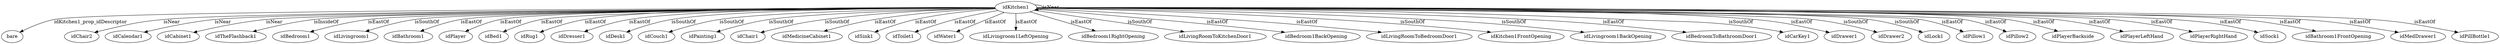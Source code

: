 digraph  {
idKitchen1 [node_type=entity_node];
bare [node_type=property_node];
idChair2 [node_type=entity_node];
idCalendar1 [node_type=entity_node];
idCabinet1 [node_type=entity_node];
idTheFlashback1 [node_type=entity_node];
idBedroom1 [node_type=entity_node];
idLivingroom1 [node_type=entity_node];
idBathroom1 [node_type=entity_node];
idPlayer [node_type=entity_node];
idBed1 [node_type=entity_node];
idRug1 [node_type=entity_node];
idDresser1 [node_type=entity_node];
idDesk1 [node_type=entity_node];
idCouch1 [node_type=entity_node];
idPainting1 [node_type=entity_node];
idChair1 [node_type=entity_node];
idMedicineCabinet1 [node_type=entity_node];
idSink1 [node_type=entity_node];
idToilet1 [node_type=entity_node];
idWater1 [node_type=entity_node];
idLivingroom1LeftOpening [node_type=entity_node];
idBedroom1RightOpening [node_type=entity_node];
idLivingRoomToKitchenDoor1 [node_type=entity_node];
idBedroom1BackOpening [node_type=entity_node];
idLivingRoomToBedroomDoor1 [node_type=entity_node];
idKitchen1FrontOpening [node_type=entity_node];
idLivingroom1BackOpening [node_type=entity_node];
idBedroomToBathroomDoor1 [node_type=entity_node];
idCarKey1 [node_type=entity_node];
idDrawer1 [node_type=entity_node];
idDrawer2 [node_type=entity_node];
idLock1 [node_type=entity_node];
idPillow1 [node_type=entity_node];
idPillow2 [node_type=entity_node];
idPlayerBackside [node_type=entity_node];
idPlayerLeftHand [node_type=entity_node];
idPlayerRightHand [node_type=entity_node];
idSock1 [node_type=entity_node];
idBathroom1FrontOpening [node_type=entity_node];
idMedDrawer1 [node_type=entity_node];
idPillBottle1 [node_type=entity_node];
idKitchen1 -> bare  [edge_type=property, label=idKitchen1_prop_idDescriptor];
idKitchen1 -> idChair2  [edge_type=relationship, label=isNear];
idKitchen1 -> idCalendar1  [edge_type=relationship, label=isNear];
idKitchen1 -> idCabinet1  [edge_type=relationship, label=isNear];
idKitchen1 -> idTheFlashback1  [edge_type=relationship, label=isInsideOf];
idKitchen1 -> idBedroom1  [edge_type=relationship, label=isEastOf];
idKitchen1 -> idLivingroom1  [edge_type=relationship, label=isSouthOf];
idKitchen1 -> idKitchen1  [edge_type=relationship, label=isNear];
idKitchen1 -> idBathroom1  [edge_type=relationship, label=isEastOf];
idKitchen1 -> idPlayer  [edge_type=relationship, label=isEastOf];
idKitchen1 -> idBed1  [edge_type=relationship, label=isEastOf];
idKitchen1 -> idRug1  [edge_type=relationship, label=isEastOf];
idKitchen1 -> idDresser1  [edge_type=relationship, label=isEastOf];
idKitchen1 -> idDesk1  [edge_type=relationship, label=isSouthOf];
idKitchen1 -> idCouch1  [edge_type=relationship, label=isSouthOf];
idKitchen1 -> idPainting1  [edge_type=relationship, label=isSouthOf];
idKitchen1 -> idChair1  [edge_type=relationship, label=isSouthOf];
idKitchen1 -> idMedicineCabinet1  [edge_type=relationship, label=isEastOf];
idKitchen1 -> idSink1  [edge_type=relationship, label=isEastOf];
idKitchen1 -> idToilet1  [edge_type=relationship, label=isEastOf];
idKitchen1 -> idWater1  [edge_type=relationship, label=isEastOf];
idKitchen1 -> idLivingroom1LeftOpening  [edge_type=relationship, label=isEastOf];
idKitchen1 -> idBedroom1RightOpening  [edge_type=relationship, label=isEastOf];
idKitchen1 -> idLivingRoomToKitchenDoor1  [edge_type=relationship, label=isSouthOf];
idKitchen1 -> idBedroom1BackOpening  [edge_type=relationship, label=isEastOf];
idKitchen1 -> idLivingRoomToBedroomDoor1  [edge_type=relationship, label=isEastOf];
idKitchen1 -> idKitchen1FrontOpening  [edge_type=relationship, label=isSouthOf];
idKitchen1 -> idLivingroom1BackOpening  [edge_type=relationship, label=isSouthOf];
idKitchen1 -> idBedroomToBathroomDoor1  [edge_type=relationship, label=isEastOf];
idKitchen1 -> idCarKey1  [edge_type=relationship, label=isSouthOf];
idKitchen1 -> idDrawer1  [edge_type=relationship, label=isEastOf];
idKitchen1 -> idDrawer2  [edge_type=relationship, label=isSouthOf];
idKitchen1 -> idLock1  [edge_type=relationship, label=isSouthOf];
idKitchen1 -> idPillow1  [edge_type=relationship, label=isEastOf];
idKitchen1 -> idPillow2  [edge_type=relationship, label=isEastOf];
idKitchen1 -> idPlayerBackside  [edge_type=relationship, label=isEastOf];
idKitchen1 -> idPlayerLeftHand  [edge_type=relationship, label=isEastOf];
idKitchen1 -> idPlayerRightHand  [edge_type=relationship, label=isEastOf];
idKitchen1 -> idSock1  [edge_type=relationship, label=isEastOf];
idKitchen1 -> idBathroom1FrontOpening  [edge_type=relationship, label=isEastOf];
idKitchen1 -> idMedDrawer1  [edge_type=relationship, label=isEastOf];
idKitchen1 -> idPillBottle1  [edge_type=relationship, label=isEastOf];
}

